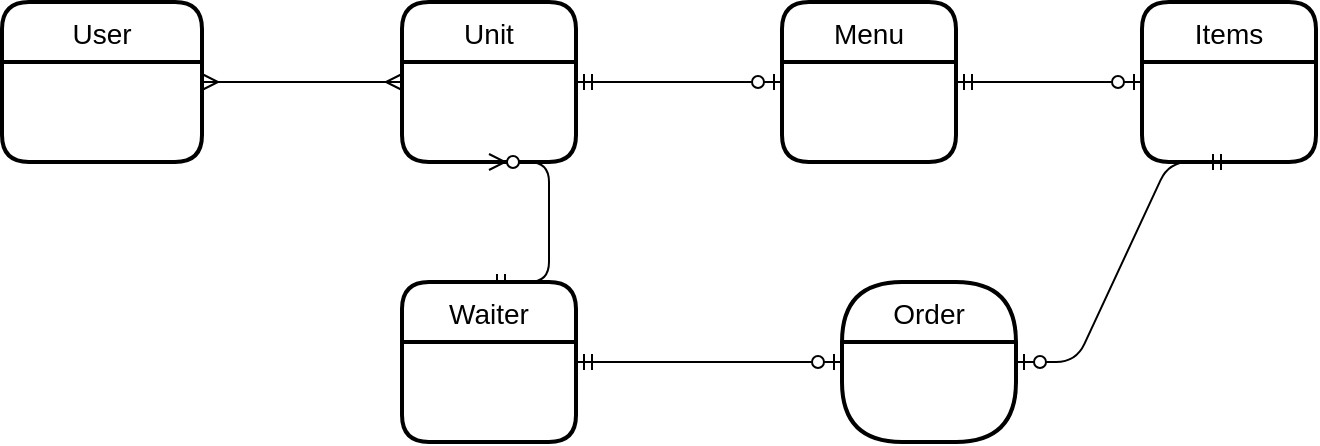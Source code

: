 <mxfile>
    <diagram id="tdhD3L7EjEOPjaJnRF-O" name="Page-1">
        <mxGraphModel dx="1578" dy="1614" grid="1" gridSize="10" guides="1" tooltips="1" connect="1" arrows="1" fold="1" page="1" pageScale="1" pageWidth="827" pageHeight="1169" math="0" shadow="0">
            <root>
                <mxCell id="0"/>
                <mxCell id="1" parent="0"/>
                <mxCell id="29" value="User" style="swimlane;childLayout=stackLayout;horizontal=1;startSize=30;horizontalStack=0;rounded=1;fontSize=14;fontStyle=0;strokeWidth=2;resizeParent=0;resizeLast=1;shadow=0;dashed=0;align=center;" vertex="1" parent="1">
                    <mxGeometry x="40" y="-1140" width="100" height="80" as="geometry"/>
                </mxCell>
                <mxCell id="31" value="" style="edgeStyle=entityRelationEdgeStyle;fontSize=12;html=1;endArrow=ERmany;startArrow=ERmany;entryX=0;entryY=0.5;entryDx=0;entryDy=0;exitX=1;exitY=0.5;exitDx=0;exitDy=0;" edge="1" parent="1" source="29" target="32">
                    <mxGeometry width="100" height="100" relative="1" as="geometry">
                        <mxPoint x="370" y="-955" as="sourcePoint"/>
                        <mxPoint x="463" y="-985" as="targetPoint"/>
                    </mxGeometry>
                </mxCell>
                <mxCell id="32" value="Unit" style="swimlane;childLayout=stackLayout;horizontal=1;startSize=30;horizontalStack=0;rounded=1;fontSize=14;fontStyle=0;strokeWidth=2;resizeParent=0;resizeLast=1;shadow=0;dashed=0;align=center;" vertex="1" parent="1">
                    <mxGeometry x="240" y="-1140" width="87" height="80" as="geometry"/>
                </mxCell>
                <mxCell id="43" value="Menu" style="swimlane;childLayout=stackLayout;horizontal=1;startSize=30;horizontalStack=0;rounded=1;fontSize=14;fontStyle=0;strokeWidth=2;resizeParent=0;resizeLast=1;shadow=0;dashed=0;align=center;" vertex="1" parent="1">
                    <mxGeometry x="430" y="-1140" width="87" height="80" as="geometry"/>
                </mxCell>
                <mxCell id="44" value="" style="edgeStyle=entityRelationEdgeStyle;fontSize=12;html=1;endArrow=ERzeroToOne;startArrow=ERmandOne;exitX=1;exitY=0.5;exitDx=0;exitDy=0;entryX=0;entryY=0.5;entryDx=0;entryDy=0;" edge="1" parent="1" source="32" target="43">
                    <mxGeometry width="100" height="100" relative="1" as="geometry">
                        <mxPoint x="340" y="-930" as="sourcePoint"/>
                        <mxPoint x="440" y="-1030" as="targetPoint"/>
                    </mxGeometry>
                </mxCell>
                <mxCell id="46" value="Items" style="swimlane;childLayout=stackLayout;horizontal=1;startSize=30;horizontalStack=0;rounded=1;fontSize=14;fontStyle=0;strokeWidth=2;resizeParent=0;resizeLast=1;shadow=0;dashed=0;align=center;" vertex="1" parent="1">
                    <mxGeometry x="610" y="-1140" width="87" height="80" as="geometry"/>
                </mxCell>
                <mxCell id="47" value="" style="edgeStyle=entityRelationEdgeStyle;fontSize=12;html=1;endArrow=ERzeroToOne;startArrow=ERmandOne;exitX=1;exitY=0.5;exitDx=0;exitDy=0;entryX=0;entryY=0.5;entryDx=0;entryDy=0;" edge="1" parent="1" source="43" target="46">
                    <mxGeometry width="100" height="100" relative="1" as="geometry">
                        <mxPoint x="517" y="-1040" as="sourcePoint"/>
                        <mxPoint x="620" y="-1040" as="targetPoint"/>
                    </mxGeometry>
                </mxCell>
                <mxCell id="48" value="Order" style="swimlane;childLayout=stackLayout;horizontal=1;startSize=30;horizontalStack=0;rounded=1;fontSize=14;fontStyle=0;strokeWidth=2;resizeParent=0;resizeLast=1;shadow=0;dashed=0;align=center;arcSize=35;" vertex="1" parent="1">
                    <mxGeometry x="460" y="-1000" width="87" height="80" as="geometry"/>
                </mxCell>
                <mxCell id="51" value="" style="edgeStyle=entityRelationEdgeStyle;fontSize=12;html=1;endArrow=ERzeroToMany;startArrow=ERmandOne;entryX=0.5;entryY=1;entryDx=0;entryDy=0;exitX=0.5;exitY=0;exitDx=0;exitDy=0;" edge="1" parent="1" source="52" target="32">
                    <mxGeometry width="100" height="100" relative="1" as="geometry">
                        <mxPoint x="278.5" y="-950" as="sourcePoint"/>
                        <mxPoint x="450" y="-940" as="targetPoint"/>
                    </mxGeometry>
                </mxCell>
                <mxCell id="52" value="Waiter" style="swimlane;childLayout=stackLayout;horizontal=1;startSize=30;horizontalStack=0;rounded=1;fontSize=14;fontStyle=0;strokeWidth=2;resizeParent=0;resizeLast=1;shadow=0;dashed=0;align=center;" vertex="1" parent="1">
                    <mxGeometry x="240" y="-1000" width="87" height="80" as="geometry"/>
                </mxCell>
                <mxCell id="53" value="" style="edgeStyle=entityRelationEdgeStyle;fontSize=12;html=1;endArrow=ERzeroToOne;startArrow=ERmandOne;exitX=1;exitY=0.5;exitDx=0;exitDy=0;entryX=0;entryY=0.5;entryDx=0;entryDy=0;" edge="1" parent="1" source="52" target="48">
                    <mxGeometry width="100" height="100" relative="1" as="geometry">
                        <mxPoint x="360" y="-800" as="sourcePoint"/>
                        <mxPoint x="460" y="-900" as="targetPoint"/>
                    </mxGeometry>
                </mxCell>
                <mxCell id="54" value="" style="edgeStyle=entityRelationEdgeStyle;fontSize=12;html=1;endArrow=ERzeroToOne;startArrow=ERmandOne;entryX=1;entryY=0.5;entryDx=0;entryDy=0;exitX=0.5;exitY=1;exitDx=0;exitDy=0;" edge="1" parent="1" source="46" target="48">
                    <mxGeometry width="100" height="100" relative="1" as="geometry">
                        <mxPoint x="700" y="-1030" as="sourcePoint"/>
                        <mxPoint x="743" y="-950" as="targetPoint"/>
                    </mxGeometry>
                </mxCell>
            </root>
        </mxGraphModel>
    </diagram>
</mxfile>